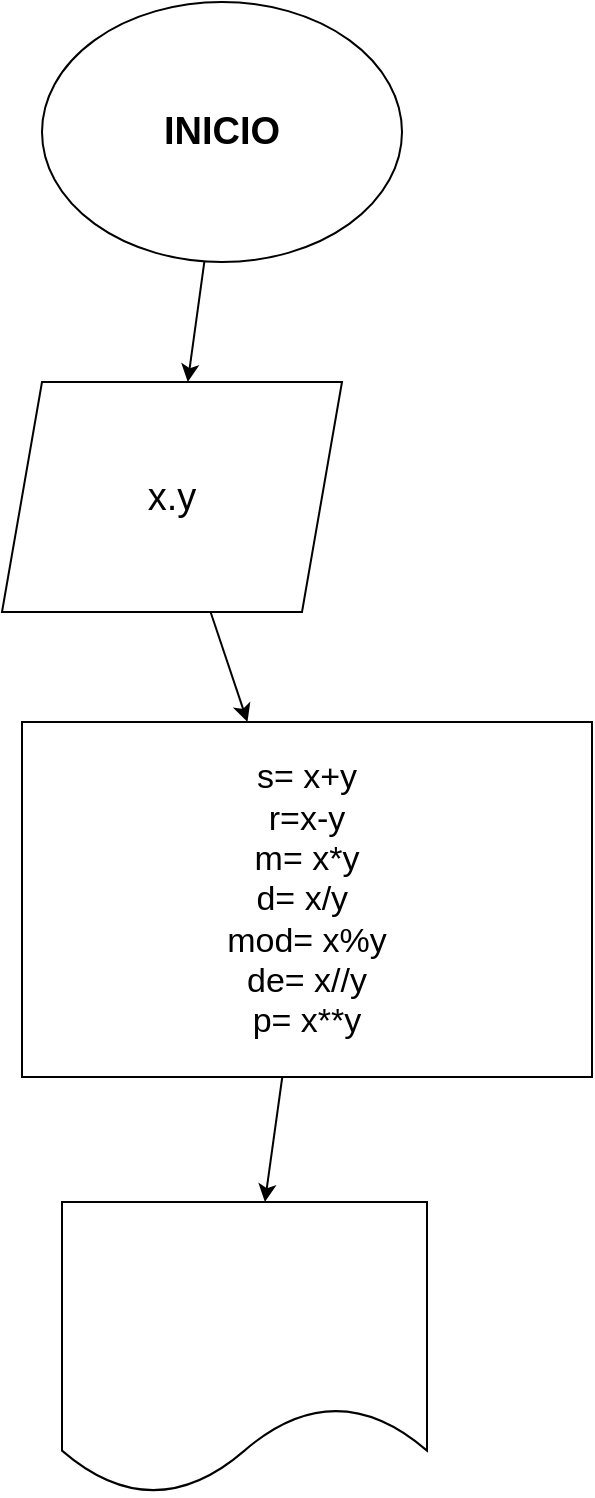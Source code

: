 <mxfile>
    <diagram id="TiLfq_fLUfnoQ6WlF6s4" name="Page-1">
        <mxGraphModel dx="1216" dy="792" grid="1" gridSize="10" guides="1" tooltips="1" connect="1" arrows="1" fold="1" page="1" pageScale="1" pageWidth="827" pageHeight="1169" math="0" shadow="0">
            <root>
                <mxCell id="0"/>
                <mxCell id="1" parent="0"/>
                <mxCell id="4" value="" style="edgeStyle=none;html=1;fontSize=19;" edge="1" parent="1" source="2" target="3">
                    <mxGeometry relative="1" as="geometry"/>
                </mxCell>
                <mxCell id="2" value="&lt;font style=&quot;font-size: 19px;&quot;&gt;&lt;b&gt;INICIO&lt;/b&gt;&lt;/font&gt;" style="ellipse;whiteSpace=wrap;html=1;" vertex="1" parent="1">
                    <mxGeometry x="310" y="60" width="180" height="130" as="geometry"/>
                </mxCell>
                <mxCell id="6" value="" style="edgeStyle=none;html=1;fontSize=19;" edge="1" parent="1" source="3" target="5">
                    <mxGeometry relative="1" as="geometry"/>
                </mxCell>
                <mxCell id="3" value="&lt;font style=&quot;font-size: 19px;&quot;&gt;x.y&lt;/font&gt;" style="shape=parallelogram;perimeter=parallelogramPerimeter;whiteSpace=wrap;html=1;fixedSize=1;" vertex="1" parent="1">
                    <mxGeometry x="290" y="250" width="170" height="115" as="geometry"/>
                </mxCell>
                <mxCell id="8" value="" style="edgeStyle=none;html=1;fontSize=17;" edge="1" parent="1" source="5" target="7">
                    <mxGeometry relative="1" as="geometry"/>
                </mxCell>
                <mxCell id="5" value="&lt;font style=&quot;font-size: 17px;&quot;&gt;s= x+y&lt;br&gt;r=x-y&lt;br&gt;m= x*y&lt;br&gt;d= x/y&amp;nbsp;&lt;br&gt;mod= x%y&lt;br&gt;de= x//y&lt;br&gt;p= x**y&lt;/font&gt;" style="whiteSpace=wrap;html=1;" vertex="1" parent="1">
                    <mxGeometry x="300" y="420" width="285" height="177.5" as="geometry"/>
                </mxCell>
                <mxCell id="7" value="" style="shape=document;whiteSpace=wrap;html=1;boundedLbl=1;" vertex="1" parent="1">
                    <mxGeometry x="320" y="660" width="182.5" height="146.25" as="geometry"/>
                </mxCell>
            </root>
        </mxGraphModel>
    </diagram>
</mxfile>